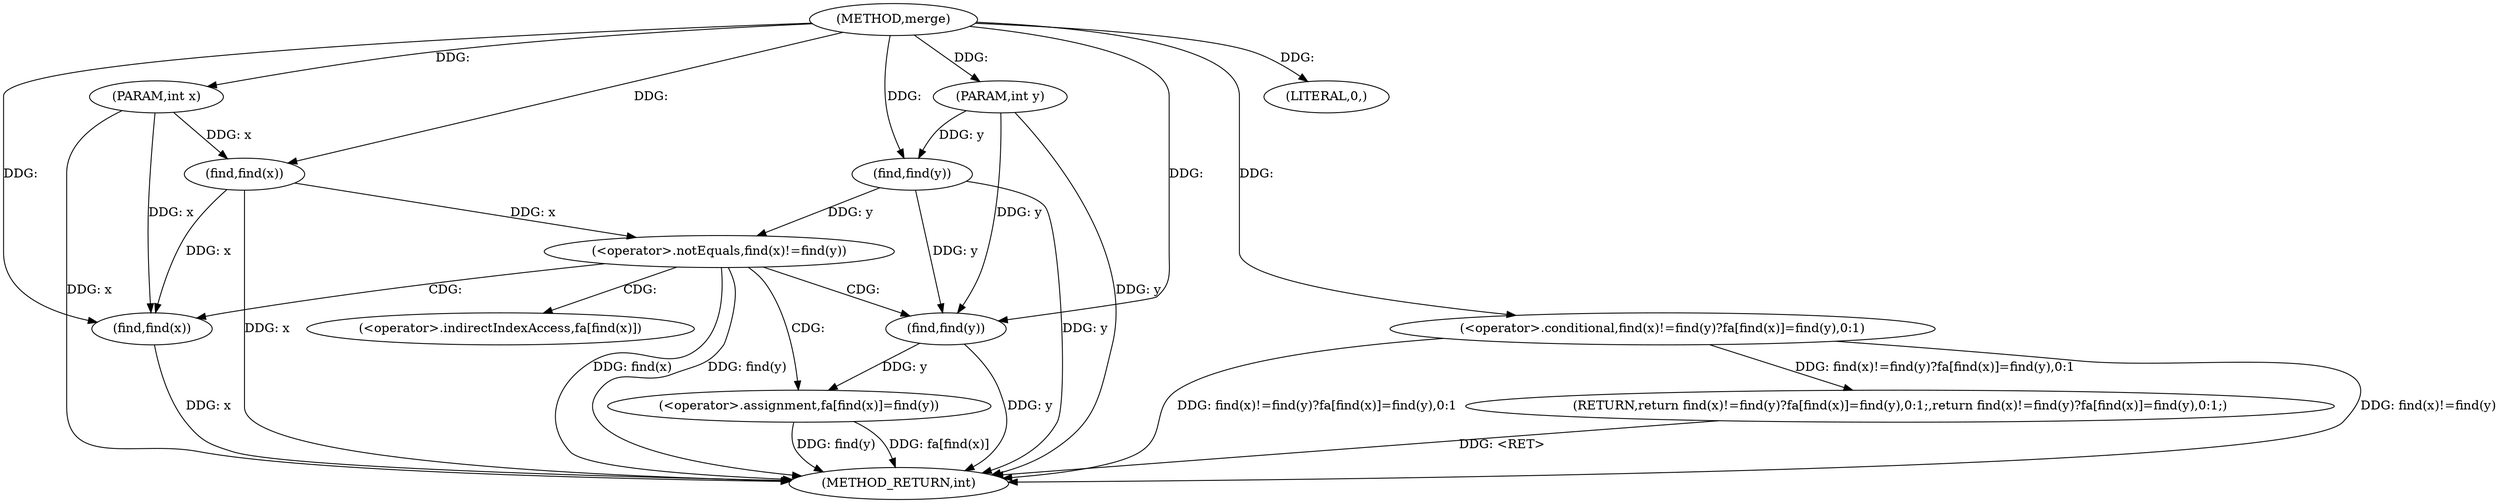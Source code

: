 digraph "merge" {  
"1000295" [label = "(METHOD,merge)" ]
"1000316" [label = "(METHOD_RETURN,int)" ]
"1000296" [label = "(PARAM,int x)" ]
"1000297" [label = "(PARAM,int y)" ]
"1000299" [label = "(RETURN,return find(x)!=find(y)?fa[find(x)]=find(y),0:1;,return find(x)!=find(y)?fa[find(x)]=find(y),0:1;)" ]
"1000300" [label = "(<operator>.conditional,find(x)!=find(y)?fa[find(x)]=find(y),0:1)" ]
"1000301" [label = "(<operator>.notEquals,find(x)!=find(y))" ]
"1000307" [label = "(<operator>.assignment,fa[find(x)]=find(y))" ]
"1000314" [label = "(LITERAL,0,)" ]
"1000302" [label = "(find,find(x))" ]
"1000304" [label = "(find,find(y))" ]
"1000312" [label = "(find,find(y))" ]
"1000310" [label = "(find,find(x))" ]
"1000308" [label = "(<operator>.indirectIndexAccess,fa[find(x)])" ]
  "1000299" -> "1000316"  [ label = "DDG: <RET>"] 
  "1000296" -> "1000316"  [ label = "DDG: x"] 
  "1000297" -> "1000316"  [ label = "DDG: y"] 
  "1000302" -> "1000316"  [ label = "DDG: x"] 
  "1000301" -> "1000316"  [ label = "DDG: find(x)"] 
  "1000304" -> "1000316"  [ label = "DDG: y"] 
  "1000301" -> "1000316"  [ label = "DDG: find(y)"] 
  "1000300" -> "1000316"  [ label = "DDG: find(x)!=find(y)"] 
  "1000310" -> "1000316"  [ label = "DDG: x"] 
  "1000307" -> "1000316"  [ label = "DDG: fa[find(x)]"] 
  "1000312" -> "1000316"  [ label = "DDG: y"] 
  "1000307" -> "1000316"  [ label = "DDG: find(y)"] 
  "1000300" -> "1000316"  [ label = "DDG: find(x)!=find(y)?fa[find(x)]=find(y),0:1"] 
  "1000295" -> "1000296"  [ label = "DDG: "] 
  "1000295" -> "1000297"  [ label = "DDG: "] 
  "1000300" -> "1000299"  [ label = "DDG: find(x)!=find(y)?fa[find(x)]=find(y),0:1"] 
  "1000295" -> "1000300"  [ label = "DDG: "] 
  "1000302" -> "1000301"  [ label = "DDG: x"] 
  "1000304" -> "1000301"  [ label = "DDG: y"] 
  "1000312" -> "1000307"  [ label = "DDG: y"] 
  "1000295" -> "1000314"  [ label = "DDG: "] 
  "1000296" -> "1000302"  [ label = "DDG: x"] 
  "1000295" -> "1000302"  [ label = "DDG: "] 
  "1000297" -> "1000304"  [ label = "DDG: y"] 
  "1000295" -> "1000304"  [ label = "DDG: "] 
  "1000304" -> "1000312"  [ label = "DDG: y"] 
  "1000297" -> "1000312"  [ label = "DDG: y"] 
  "1000295" -> "1000312"  [ label = "DDG: "] 
  "1000302" -> "1000310"  [ label = "DDG: x"] 
  "1000296" -> "1000310"  [ label = "DDG: x"] 
  "1000295" -> "1000310"  [ label = "DDG: "] 
  "1000301" -> "1000310"  [ label = "CDG: "] 
  "1000301" -> "1000312"  [ label = "CDG: "] 
  "1000301" -> "1000308"  [ label = "CDG: "] 
  "1000301" -> "1000307"  [ label = "CDG: "] 
}
